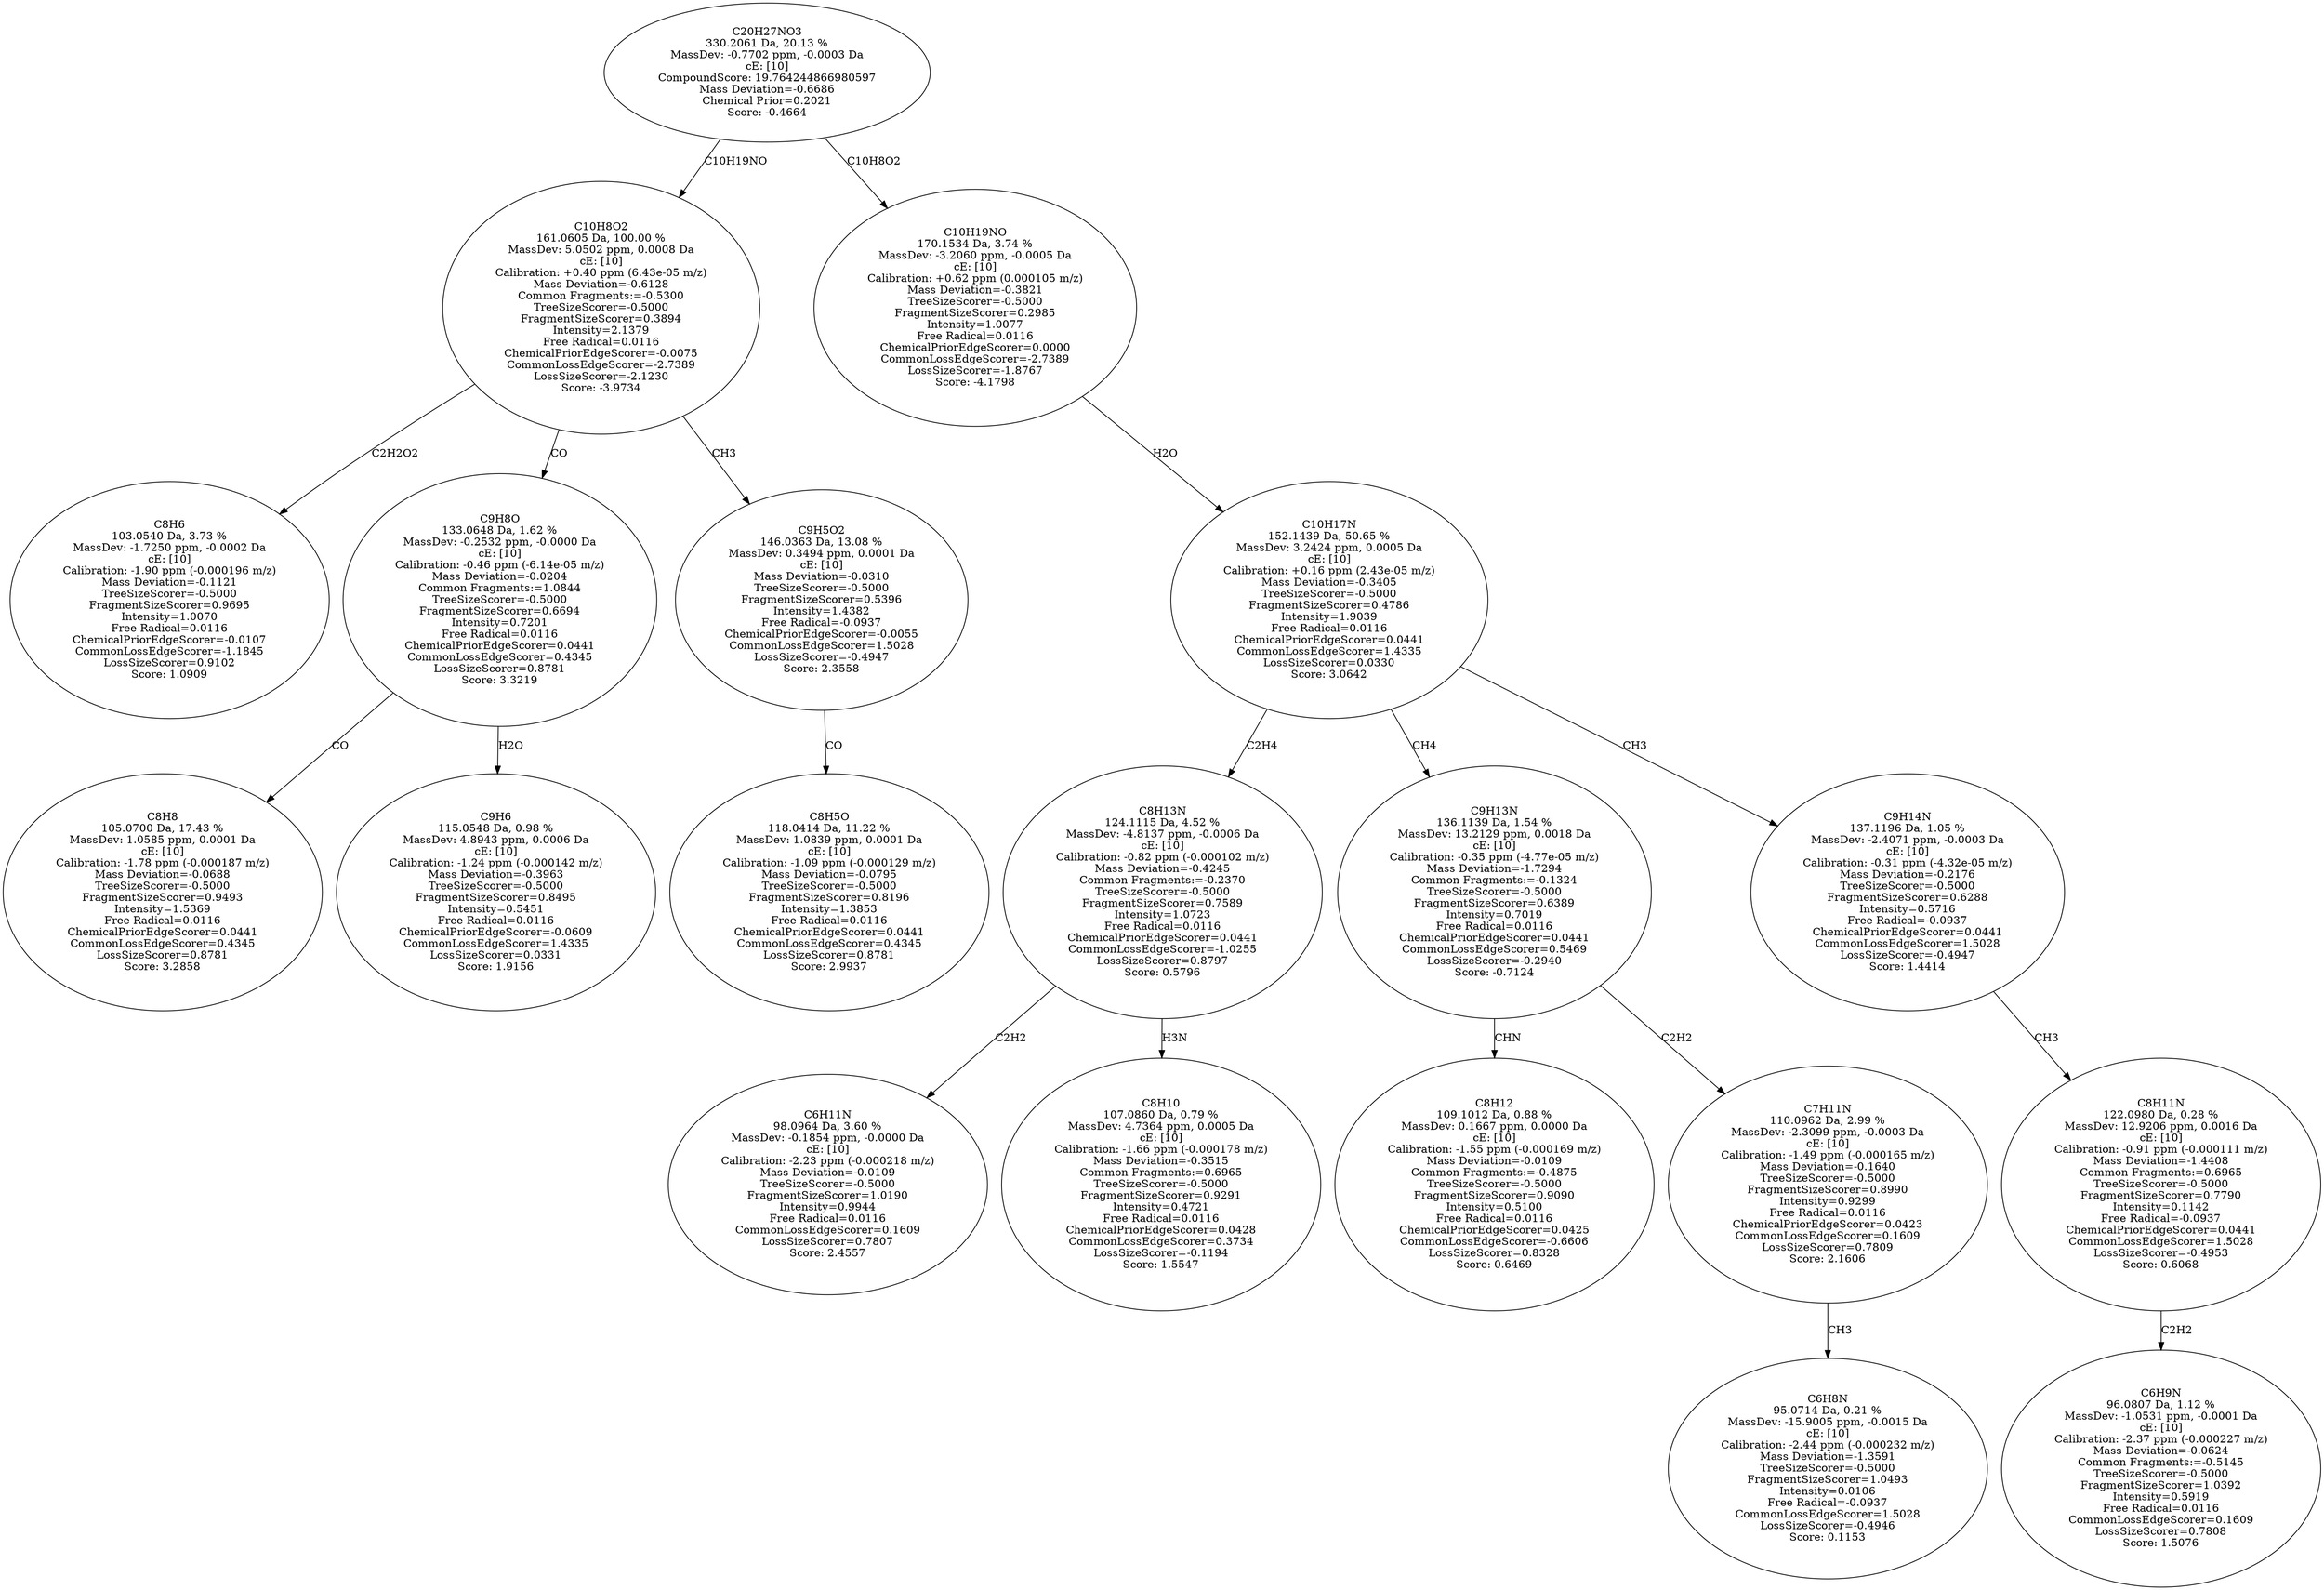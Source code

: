strict digraph {
v1 [label="C8H6\n103.0540 Da, 3.73 %\nMassDev: -1.7250 ppm, -0.0002 Da\ncE: [10]\nCalibration: -1.90 ppm (-0.000196 m/z)\nMass Deviation=-0.1121\nTreeSizeScorer=-0.5000\nFragmentSizeScorer=0.9695\nIntensity=1.0070\nFree Radical=0.0116\nChemicalPriorEdgeScorer=-0.0107\nCommonLossEdgeScorer=-1.1845\nLossSizeScorer=0.9102\nScore: 1.0909"];
v2 [label="C8H8\n105.0700 Da, 17.43 %\nMassDev: 1.0585 ppm, 0.0001 Da\ncE: [10]\nCalibration: -1.78 ppm (-0.000187 m/z)\nMass Deviation=-0.0688\nTreeSizeScorer=-0.5000\nFragmentSizeScorer=0.9493\nIntensity=1.5369\nFree Radical=0.0116\nChemicalPriorEdgeScorer=0.0441\nCommonLossEdgeScorer=0.4345\nLossSizeScorer=0.8781\nScore: 3.2858"];
v3 [label="C9H6\n115.0548 Da, 0.98 %\nMassDev: 4.8943 ppm, 0.0006 Da\ncE: [10]\nCalibration: -1.24 ppm (-0.000142 m/z)\nMass Deviation=-0.3963\nTreeSizeScorer=-0.5000\nFragmentSizeScorer=0.8495\nIntensity=0.5451\nFree Radical=0.0116\nChemicalPriorEdgeScorer=-0.0609\nCommonLossEdgeScorer=1.4335\nLossSizeScorer=0.0331\nScore: 1.9156"];
v4 [label="C9H8O\n133.0648 Da, 1.62 %\nMassDev: -0.2532 ppm, -0.0000 Da\ncE: [10]\nCalibration: -0.46 ppm (-6.14e-05 m/z)\nMass Deviation=-0.0204\nCommon Fragments:=1.0844\nTreeSizeScorer=-0.5000\nFragmentSizeScorer=0.6694\nIntensity=0.7201\nFree Radical=0.0116\nChemicalPriorEdgeScorer=0.0441\nCommonLossEdgeScorer=0.4345\nLossSizeScorer=0.8781\nScore: 3.3219"];
v5 [label="C8H5O\n118.0414 Da, 11.22 %\nMassDev: 1.0839 ppm, 0.0001 Da\ncE: [10]\nCalibration: -1.09 ppm (-0.000129 m/z)\nMass Deviation=-0.0795\nTreeSizeScorer=-0.5000\nFragmentSizeScorer=0.8196\nIntensity=1.3853\nFree Radical=0.0116\nChemicalPriorEdgeScorer=0.0441\nCommonLossEdgeScorer=0.4345\nLossSizeScorer=0.8781\nScore: 2.9937"];
v6 [label="C9H5O2\n146.0363 Da, 13.08 %\nMassDev: 0.3494 ppm, 0.0001 Da\ncE: [10]\nMass Deviation=-0.0310\nTreeSizeScorer=-0.5000\nFragmentSizeScorer=0.5396\nIntensity=1.4382\nFree Radical=-0.0937\nChemicalPriorEdgeScorer=-0.0055\nCommonLossEdgeScorer=1.5028\nLossSizeScorer=-0.4947\nScore: 2.3558"];
v7 [label="C10H8O2\n161.0605 Da, 100.00 %\nMassDev: 5.0502 ppm, 0.0008 Da\ncE: [10]\nCalibration: +0.40 ppm (6.43e-05 m/z)\nMass Deviation=-0.6128\nCommon Fragments:=-0.5300\nTreeSizeScorer=-0.5000\nFragmentSizeScorer=0.3894\nIntensity=2.1379\nFree Radical=0.0116\nChemicalPriorEdgeScorer=-0.0075\nCommonLossEdgeScorer=-2.7389\nLossSizeScorer=-2.1230\nScore: -3.9734"];
v8 [label="C6H11N\n98.0964 Da, 3.60 %\nMassDev: -0.1854 ppm, -0.0000 Da\ncE: [10]\nCalibration: -2.23 ppm (-0.000218 m/z)\nMass Deviation=-0.0109\nTreeSizeScorer=-0.5000\nFragmentSizeScorer=1.0190\nIntensity=0.9944\nFree Radical=0.0116\nCommonLossEdgeScorer=0.1609\nLossSizeScorer=0.7807\nScore: 2.4557"];
v9 [label="C8H10\n107.0860 Da, 0.79 %\nMassDev: 4.7364 ppm, 0.0005 Da\ncE: [10]\nCalibration: -1.66 ppm (-0.000178 m/z)\nMass Deviation=-0.3515\nCommon Fragments:=0.6965\nTreeSizeScorer=-0.5000\nFragmentSizeScorer=0.9291\nIntensity=0.4721\nFree Radical=0.0116\nChemicalPriorEdgeScorer=0.0428\nCommonLossEdgeScorer=0.3734\nLossSizeScorer=-0.1194\nScore: 1.5547"];
v10 [label="C8H13N\n124.1115 Da, 4.52 %\nMassDev: -4.8137 ppm, -0.0006 Da\ncE: [10]\nCalibration: -0.82 ppm (-0.000102 m/z)\nMass Deviation=-0.4245\nCommon Fragments:=-0.2370\nTreeSizeScorer=-0.5000\nFragmentSizeScorer=0.7589\nIntensity=1.0723\nFree Radical=0.0116\nChemicalPriorEdgeScorer=0.0441\nCommonLossEdgeScorer=-1.0255\nLossSizeScorer=0.8797\nScore: 0.5796"];
v11 [label="C8H12\n109.1012 Da, 0.88 %\nMassDev: 0.1667 ppm, 0.0000 Da\ncE: [10]\nCalibration: -1.55 ppm (-0.000169 m/z)\nMass Deviation=-0.0109\nCommon Fragments:=-0.4875\nTreeSizeScorer=-0.5000\nFragmentSizeScorer=0.9090\nIntensity=0.5100\nFree Radical=0.0116\nChemicalPriorEdgeScorer=0.0425\nCommonLossEdgeScorer=-0.6606\nLossSizeScorer=0.8328\nScore: 0.6469"];
v12 [label="C6H8N\n95.0714 Da, 0.21 %\nMassDev: -15.9005 ppm, -0.0015 Da\ncE: [10]\nCalibration: -2.44 ppm (-0.000232 m/z)\nMass Deviation=-1.3591\nTreeSizeScorer=-0.5000\nFragmentSizeScorer=1.0493\nIntensity=0.0106\nFree Radical=-0.0937\nCommonLossEdgeScorer=1.5028\nLossSizeScorer=-0.4946\nScore: 0.1153"];
v13 [label="C7H11N\n110.0962 Da, 2.99 %\nMassDev: -2.3099 ppm, -0.0003 Da\ncE: [10]\nCalibration: -1.49 ppm (-0.000165 m/z)\nMass Deviation=-0.1640\nTreeSizeScorer=-0.5000\nFragmentSizeScorer=0.8990\nIntensity=0.9299\nFree Radical=0.0116\nChemicalPriorEdgeScorer=0.0423\nCommonLossEdgeScorer=0.1609\nLossSizeScorer=0.7809\nScore: 2.1606"];
v14 [label="C9H13N\n136.1139 Da, 1.54 %\nMassDev: 13.2129 ppm, 0.0018 Da\ncE: [10]\nCalibration: -0.35 ppm (-4.77e-05 m/z)\nMass Deviation=-1.7294\nCommon Fragments:=-0.1324\nTreeSizeScorer=-0.5000\nFragmentSizeScorer=0.6389\nIntensity=0.7019\nFree Radical=0.0116\nChemicalPriorEdgeScorer=0.0441\nCommonLossEdgeScorer=0.5469\nLossSizeScorer=-0.2940\nScore: -0.7124"];
v15 [label="C6H9N\n96.0807 Da, 1.12 %\nMassDev: -1.0531 ppm, -0.0001 Da\ncE: [10]\nCalibration: -2.37 ppm (-0.000227 m/z)\nMass Deviation=-0.0624\nCommon Fragments:=-0.5145\nTreeSizeScorer=-0.5000\nFragmentSizeScorer=1.0392\nIntensity=0.5919\nFree Radical=0.0116\nCommonLossEdgeScorer=0.1609\nLossSizeScorer=0.7808\nScore: 1.5076"];
v16 [label="C8H11N\n122.0980 Da, 0.28 %\nMassDev: 12.9206 ppm, 0.0016 Da\ncE: [10]\nCalibration: -0.91 ppm (-0.000111 m/z)\nMass Deviation=-1.4408\nCommon Fragments:=0.6965\nTreeSizeScorer=-0.5000\nFragmentSizeScorer=0.7790\nIntensity=0.1142\nFree Radical=-0.0937\nChemicalPriorEdgeScorer=0.0441\nCommonLossEdgeScorer=1.5028\nLossSizeScorer=-0.4953\nScore: 0.6068"];
v17 [label="C9H14N\n137.1196 Da, 1.05 %\nMassDev: -2.4071 ppm, -0.0003 Da\ncE: [10]\nCalibration: -0.31 ppm (-4.32e-05 m/z)\nMass Deviation=-0.2176\nTreeSizeScorer=-0.5000\nFragmentSizeScorer=0.6288\nIntensity=0.5716\nFree Radical=-0.0937\nChemicalPriorEdgeScorer=0.0441\nCommonLossEdgeScorer=1.5028\nLossSizeScorer=-0.4947\nScore: 1.4414"];
v18 [label="C10H17N\n152.1439 Da, 50.65 %\nMassDev: 3.2424 ppm, 0.0005 Da\ncE: [10]\nCalibration: +0.16 ppm (2.43e-05 m/z)\nMass Deviation=-0.3405\nTreeSizeScorer=-0.5000\nFragmentSizeScorer=0.4786\nIntensity=1.9039\nFree Radical=0.0116\nChemicalPriorEdgeScorer=0.0441\nCommonLossEdgeScorer=1.4335\nLossSizeScorer=0.0330\nScore: 3.0642"];
v19 [label="C10H19NO\n170.1534 Da, 3.74 %\nMassDev: -3.2060 ppm, -0.0005 Da\ncE: [10]\nCalibration: +0.62 ppm (0.000105 m/z)\nMass Deviation=-0.3821\nTreeSizeScorer=-0.5000\nFragmentSizeScorer=0.2985\nIntensity=1.0077\nFree Radical=0.0116\nChemicalPriorEdgeScorer=0.0000\nCommonLossEdgeScorer=-2.7389\nLossSizeScorer=-1.8767\nScore: -4.1798"];
v20 [label="C20H27NO3\n330.2061 Da, 20.13 %\nMassDev: -0.7702 ppm, -0.0003 Da\ncE: [10]\nCompoundScore: 19.764244866980597\nMass Deviation=-0.6686\nChemical Prior=0.2021\nScore: -0.4664"];
v7 -> v1 [label="C2H2O2"];
v4 -> v2 [label="CO"];
v4 -> v3 [label="H2O"];
v7 -> v4 [label="CO"];
v6 -> v5 [label="CO"];
v7 -> v6 [label="CH3"];
v20 -> v7 [label="C10H19NO"];
v10 -> v8 [label="C2H2"];
v10 -> v9 [label="H3N"];
v18 -> v10 [label="C2H4"];
v14 -> v11 [label="CHN"];
v13 -> v12 [label="CH3"];
v14 -> v13 [label="C2H2"];
v18 -> v14 [label="CH4"];
v16 -> v15 [label="C2H2"];
v17 -> v16 [label="CH3"];
v18 -> v17 [label="CH3"];
v19 -> v18 [label="H2O"];
v20 -> v19 [label="C10H8O2"];
}